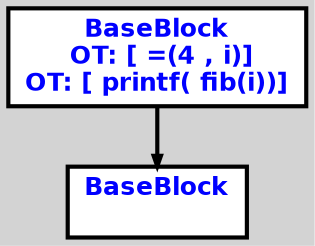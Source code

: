digraph G {
ordering=out;
ranksep=.4;
bgcolor="lightgrey";  node [shape=box, fixedsize=false, fontsize=12, fontname="Helvetica-bold", fontcolor="blue"
width=.25, height=.25, color="black", fillcolor="white", style="filled, solid, bold"];

edge [arrowsize=.5, color="black", style="bold"]    n000011F3F7A241C0 [label="BaseBlock\n OT: [ =(4 , i)]
OT: [ printf( fib(i))]
"]
    n000011F3F7A24220 [label="BaseBlock\n "]
    n000011F3F7A241C0 -> n000011F3F7A24220
}
